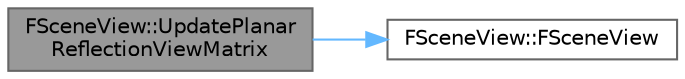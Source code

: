 digraph "FSceneView::UpdatePlanarReflectionViewMatrix"
{
 // INTERACTIVE_SVG=YES
 // LATEX_PDF_SIZE
  bgcolor="transparent";
  edge [fontname=Helvetica,fontsize=10,labelfontname=Helvetica,labelfontsize=10];
  node [fontname=Helvetica,fontsize=10,shape=box,height=0.2,width=0.4];
  rankdir="LR";
  Node1 [id="Node000001",label="FSceneView::UpdatePlanar\lReflectionViewMatrix",height=0.2,width=0.4,color="gray40", fillcolor="grey60", style="filled", fontcolor="black",tooltip="If we late update a view, we need to also late update any planar reflection views derived from it."];
  Node1 -> Node2 [id="edge1_Node000001_Node000002",color="steelblue1",style="solid",tooltip=" "];
  Node2 [id="Node000002",label="FSceneView::FSceneView",height=0.2,width=0.4,color="grey40", fillcolor="white", style="filled",URL="$d1/d4c/classFSceneView.html#add3797bd813ab4341cc6438c5633d1bf",tooltip="Initialization constructor."];
}
